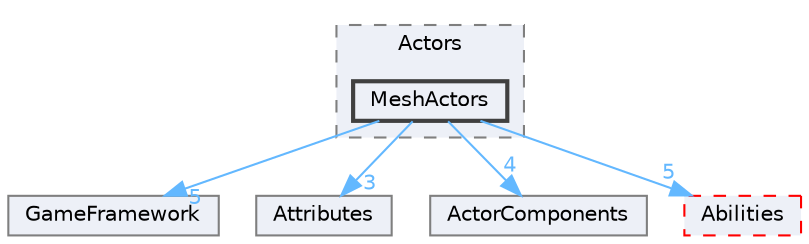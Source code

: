 digraph "D:/Uni/CMP208/Hellwatch/build/vs2017/Actors/MeshActors"
{
 // LATEX_PDF_SIZE
  bgcolor="transparent";
  edge [fontname=Helvetica,fontsize=10,labelfontname=Helvetica,labelfontsize=10];
  node [fontname=Helvetica,fontsize=10,shape=box,height=0.2,width=0.4];
  compound=true
  subgraph clusterdir_6445565d8f89f9d136c2de923fc4f388 {
    graph [ bgcolor="#edf0f7", pencolor="grey50", label="Actors", fontname=Helvetica,fontsize=10 style="filled,dashed", URL="dir_6445565d8f89f9d136c2de923fc4f388.html",tooltip=""]
  dir_f2357408680af1772b236fff8f3cf74b [label="MeshActors", fillcolor="#edf0f7", color="grey25", style="filled,bold", URL="dir_f2357408680af1772b236fff8f3cf74b.html",tooltip=""];
  }
  dir_1e58e055197c872d2c7873964b7dea3e [label="GameFramework", fillcolor="#edf0f7", color="grey50", style="filled", URL="dir_1e58e055197c872d2c7873964b7dea3e.html",tooltip=""];
  dir_2ea205c9a7374d1270589c3dc4531a12 [label="Attributes", fillcolor="#edf0f7", color="grey50", style="filled", URL="dir_2ea205c9a7374d1270589c3dc4531a12.html",tooltip=""];
  dir_38fd5edcd14d1fce235d76d8a1a9749d [label="ActorComponents", fillcolor="#edf0f7", color="grey50", style="filled", URL="dir_38fd5edcd14d1fce235d76d8a1a9749d.html",tooltip=""];
  dir_dd83752153a5f8a26b8780fd171a1a5d [label="Abilities", fillcolor="#edf0f7", color="red", style="filled,dashed", URL="dir_dd83752153a5f8a26b8780fd171a1a5d.html",tooltip=""];
  dir_f2357408680af1772b236fff8f3cf74b->dir_1e58e055197c872d2c7873964b7dea3e [headlabel="5", labeldistance=1.5 headhref="dir_000007_000005.html" color="steelblue1" fontcolor="steelblue1"];
  dir_f2357408680af1772b236fff8f3cf74b->dir_2ea205c9a7374d1270589c3dc4531a12 [headlabel="3", labeldistance=1.5 headhref="dir_000007_000003.html" color="steelblue1" fontcolor="steelblue1"];
  dir_f2357408680af1772b236fff8f3cf74b->dir_38fd5edcd14d1fce235d76d8a1a9749d [headlabel="4", labeldistance=1.5 headhref="dir_000007_000001.html" color="steelblue1" fontcolor="steelblue1"];
  dir_f2357408680af1772b236fff8f3cf74b->dir_dd83752153a5f8a26b8780fd171a1a5d [headlabel="5", labeldistance=1.5 headhref="dir_000007_000000.html" color="steelblue1" fontcolor="steelblue1"];
}

